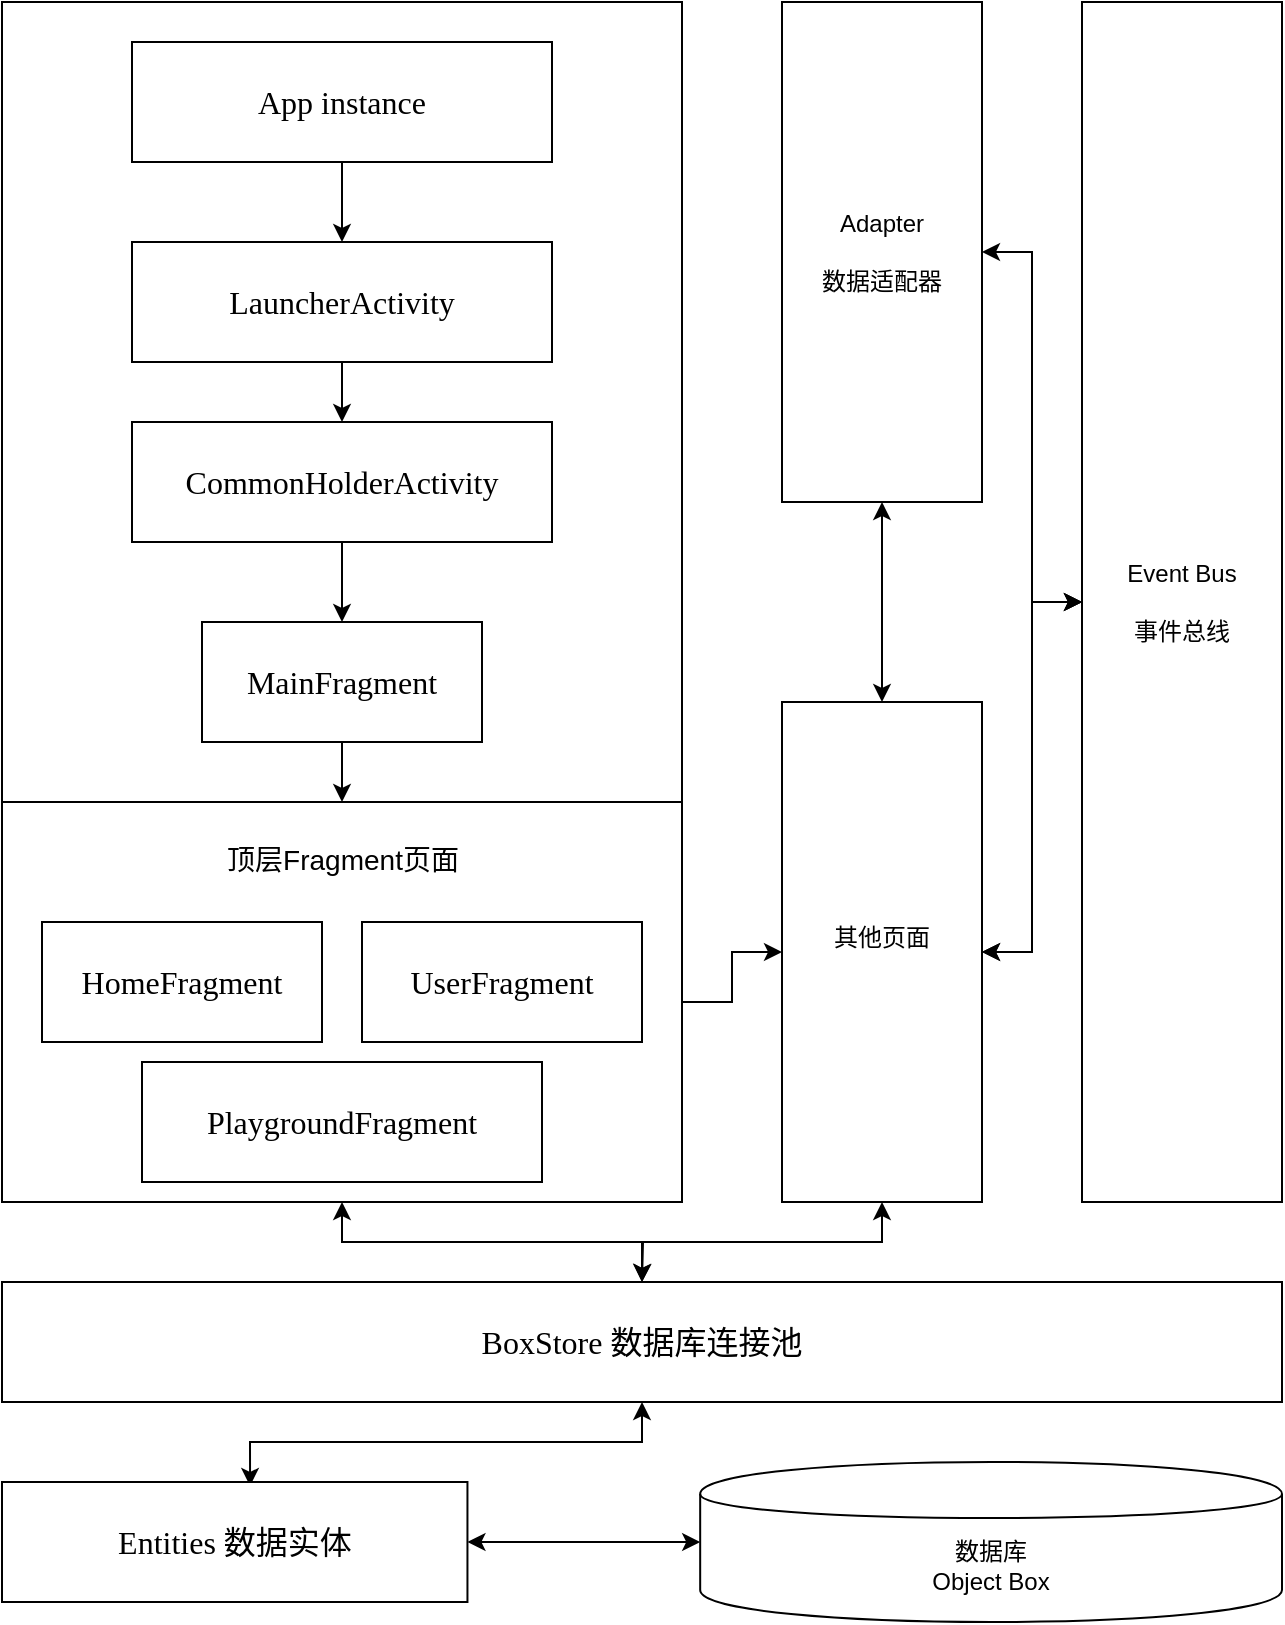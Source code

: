 <mxfile version="12.9.13" type="device"><diagram id="xxY_6XSPlU0iUDUuJ-gQ" name="第 1 页"><mxGraphModel dx="1086" dy="846" grid="1" gridSize="10" guides="1" tooltips="1" connect="1" arrows="1" fold="1" page="1" pageScale="1" pageWidth="827" pageHeight="1169" math="0" shadow="0"><root><mxCell id="0"/><mxCell id="1" parent="0"/><mxCell id="Q_cVk7X1EcZa3PsIZesw-50" value="" style="rounded=0;whiteSpace=wrap;html=1;" vertex="1" parent="1"><mxGeometry x="40" y="140" width="340" height="400" as="geometry"/></mxCell><mxCell id="Q_cVk7X1EcZa3PsIZesw-10" value="" style="edgeStyle=orthogonalEdgeStyle;rounded=0;orthogonalLoop=1;jettySize=auto;html=1;" edge="1" parent="1" source="Q_cVk7X1EcZa3PsIZesw-7" target="Q_cVk7X1EcZa3PsIZesw-8"><mxGeometry relative="1" as="geometry"/></mxCell><mxCell id="Q_cVk7X1EcZa3PsIZesw-7" value="&lt;pre style=&quot;font-family: &amp;#34;fira code medium&amp;#34; ; font-size: 12pt&quot;&gt;&lt;span&gt;LauncherActivity&lt;/span&gt;&lt;/pre&gt;" style="rounded=0;whiteSpace=wrap;html=1;" vertex="1" parent="1"><mxGeometry x="105" y="260" width="210" height="60" as="geometry"/></mxCell><mxCell id="Q_cVk7X1EcZa3PsIZesw-15" style="edgeStyle=orthogonalEdgeStyle;rounded=0;orthogonalLoop=1;jettySize=auto;html=1;exitX=0.5;exitY=1;exitDx=0;exitDy=0;entryX=0.5;entryY=0;entryDx=0;entryDy=0;" edge="1" parent="1" source="Q_cVk7X1EcZa3PsIZesw-8" target="Q_cVk7X1EcZa3PsIZesw-11"><mxGeometry relative="1" as="geometry"/></mxCell><mxCell id="Q_cVk7X1EcZa3PsIZesw-8" value="&lt;pre style=&quot;font-family: &amp;#34;fira code medium&amp;#34; ; font-size: 12pt&quot;&gt;&lt;span&gt;CommonHolderActivity&lt;/span&gt;&lt;/pre&gt;" style="rounded=0;whiteSpace=wrap;html=1;" vertex="1" parent="1"><mxGeometry x="105" y="350" width="210" height="60" as="geometry"/></mxCell><mxCell id="Q_cVk7X1EcZa3PsIZesw-24" value="" style="edgeStyle=orthogonalEdgeStyle;rounded=0;orthogonalLoop=1;jettySize=auto;html=1;" edge="1" parent="1" source="Q_cVk7X1EcZa3PsIZesw-11" target="Q_cVk7X1EcZa3PsIZesw-19"><mxGeometry relative="1" as="geometry"/></mxCell><mxCell id="Q_cVk7X1EcZa3PsIZesw-11" value="&lt;pre style=&quot;font-family: &amp;#34;fira code medium&amp;#34; ; font-size: 12pt&quot;&gt;MainFragment&lt;/pre&gt;" style="rounded=0;whiteSpace=wrap;html=1;" vertex="1" parent="1"><mxGeometry x="140" y="450" width="140" height="60" as="geometry"/></mxCell><mxCell id="Q_cVk7X1EcZa3PsIZesw-23" value="" style="group" vertex="1" connectable="0" parent="1"><mxGeometry x="40" y="540" width="340" height="200" as="geometry"/></mxCell><mxCell id="Q_cVk7X1EcZa3PsIZesw-19" value="" style="rounded=0;whiteSpace=wrap;html=1;" vertex="1" parent="Q_cVk7X1EcZa3PsIZesw-23"><mxGeometry width="340" height="200" as="geometry"/></mxCell><mxCell id="Q_cVk7X1EcZa3PsIZesw-16" value="&lt;pre style=&quot;font-family: &amp;#34;fira code medium&amp;#34; ; font-size: 12pt&quot;&gt;&lt;pre style=&quot;font-family: &amp;#34;fira code medium&amp;#34; ; font-size: 12pt&quot;&gt;&lt;span&gt;HomeFragment&lt;/span&gt;&lt;/pre&gt;&lt;/pre&gt;" style="rounded=0;whiteSpace=wrap;html=1;" vertex="1" parent="Q_cVk7X1EcZa3PsIZesw-23"><mxGeometry x="20" y="60" width="140" height="60" as="geometry"/></mxCell><mxCell id="Q_cVk7X1EcZa3PsIZesw-18" value="&lt;pre style=&quot;font-family: &amp;#34;fira code medium&amp;#34; ; font-size: 12pt&quot;&gt;&lt;pre style=&quot;font-family: &amp;#34;fira code medium&amp;#34; ; font-size: 12pt&quot;&gt;&lt;pre style=&quot;font-family: &amp;#34;fira code medium&amp;#34; ; font-size: 12pt&quot;&gt;&lt;span&gt;UserFragment&lt;/span&gt;&lt;/pre&gt;&lt;/pre&gt;&lt;/pre&gt;" style="rounded=0;whiteSpace=wrap;html=1;" vertex="1" parent="Q_cVk7X1EcZa3PsIZesw-23"><mxGeometry x="180" y="60" width="140" height="60" as="geometry"/></mxCell><mxCell id="Q_cVk7X1EcZa3PsIZesw-21" value="&lt;font style=&quot;font-size: 14px&quot;&gt;顶层Fragment页面&lt;/font&gt;" style="text;html=1;align=center;verticalAlign=middle;resizable=0;points=[];autosize=1;" vertex="1" parent="Q_cVk7X1EcZa3PsIZesw-23"><mxGeometry x="105" y="19" width="130" height="20" as="geometry"/></mxCell><mxCell id="Q_cVk7X1EcZa3PsIZesw-22" value="&lt;pre style=&quot;font-family: &amp;#34;fira code medium&amp;#34; ; font-size: 12pt&quot;&gt;&lt;pre style=&quot;font-family: &amp;#34;fira code medium&amp;#34; ; font-size: 12pt&quot;&gt;&lt;pre style=&quot;font-family: &amp;#34;fira code medium&amp;#34; ; font-size: 12pt&quot;&gt;&lt;pre style=&quot;font-family: &amp;#34;fira code medium&amp;#34; ; font-size: 12pt&quot;&gt;&lt;span&gt;PlaygroundFragment&lt;/span&gt;&lt;/pre&gt;&lt;/pre&gt;&lt;/pre&gt;&lt;/pre&gt;" style="rounded=0;whiteSpace=wrap;html=1;" vertex="1" parent="Q_cVk7X1EcZa3PsIZesw-23"><mxGeometry x="70" y="130" width="200" height="60" as="geometry"/></mxCell><mxCell id="Q_cVk7X1EcZa3PsIZesw-27" value="" style="edgeStyle=orthogonalEdgeStyle;rounded=0;orthogonalLoop=1;jettySize=auto;html=1;" edge="1" parent="1" source="Q_cVk7X1EcZa3PsIZesw-26" target="Q_cVk7X1EcZa3PsIZesw-7"><mxGeometry relative="1" as="geometry"/></mxCell><mxCell id="Q_cVk7X1EcZa3PsIZesw-26" value="&lt;pre style=&quot;font-family: &amp;#34;fira code medium&amp;#34; ; font-size: 12pt&quot;&gt;&lt;span&gt;App instance&lt;/span&gt;&lt;/pre&gt;" style="rounded=0;whiteSpace=wrap;html=1;" vertex="1" parent="1"><mxGeometry x="105" y="160" width="210" height="60" as="geometry"/></mxCell><mxCell id="Q_cVk7X1EcZa3PsIZesw-41" value="" style="edgeStyle=orthogonalEdgeStyle;rounded=0;orthogonalLoop=1;jettySize=auto;html=1;startArrow=classic;startFill=1;" edge="1" parent="1" source="Q_cVk7X1EcZa3PsIZesw-37" target="Q_cVk7X1EcZa3PsIZesw-40"><mxGeometry relative="1" as="geometry"/></mxCell><mxCell id="Q_cVk7X1EcZa3PsIZesw-48" style="edgeStyle=orthogonalEdgeStyle;rounded=0;orthogonalLoop=1;jettySize=auto;html=1;exitX=0.5;exitY=0;exitDx=0;exitDy=0;entryX=0.5;entryY=1;entryDx=0;entryDy=0;startArrow=classic;startFill=1;" edge="1" parent="1" source="Q_cVk7X1EcZa3PsIZesw-37" target="Q_cVk7X1EcZa3PsIZesw-45"><mxGeometry relative="1" as="geometry"/></mxCell><mxCell id="Q_cVk7X1EcZa3PsIZesw-57" style="edgeStyle=orthogonalEdgeStyle;rounded=0;orthogonalLoop=1;jettySize=auto;html=1;exitX=0.5;exitY=1;exitDx=0;exitDy=0;startArrow=classic;startFill=1;" edge="1" parent="1" source="Q_cVk7X1EcZa3PsIZesw-37"><mxGeometry relative="1" as="geometry"><mxPoint x="360" y="780" as="targetPoint"/></mxGeometry></mxCell><mxCell id="Q_cVk7X1EcZa3PsIZesw-37" value="其他页面&lt;br&gt;&lt;br&gt;" style="rounded=0;whiteSpace=wrap;html=1;" vertex="1" parent="1"><mxGeometry x="430" y="490" width="100" height="250" as="geometry"/></mxCell><mxCell id="Q_cVk7X1EcZa3PsIZesw-39" style="edgeStyle=orthogonalEdgeStyle;rounded=0;orthogonalLoop=1;jettySize=auto;html=1;exitX=1;exitY=0.5;exitDx=0;exitDy=0;entryX=0;entryY=0.5;entryDx=0;entryDy=0;startArrow=none;startFill=0;" edge="1" parent="1" source="Q_cVk7X1EcZa3PsIZesw-19" target="Q_cVk7X1EcZa3PsIZesw-37"><mxGeometry relative="1" as="geometry"/></mxCell><mxCell id="Q_cVk7X1EcZa3PsIZesw-43" value="" style="edgeStyle=orthogonalEdgeStyle;rounded=0;orthogonalLoop=1;jettySize=auto;html=1;startArrow=classic;startFill=1;" edge="1" parent="1" source="Q_cVk7X1EcZa3PsIZesw-40" target="Q_cVk7X1EcZa3PsIZesw-37"><mxGeometry relative="1" as="geometry"/></mxCell><mxCell id="Q_cVk7X1EcZa3PsIZesw-40" value="Event Bus&lt;br&gt;&lt;br&gt;事件总线" style="rounded=0;whiteSpace=wrap;html=1;" vertex="1" parent="1"><mxGeometry x="580" y="140" width="100" height="600" as="geometry"/></mxCell><mxCell id="Q_cVk7X1EcZa3PsIZesw-49" style="edgeStyle=orthogonalEdgeStyle;rounded=0;orthogonalLoop=1;jettySize=auto;html=1;exitX=1;exitY=0.5;exitDx=0;exitDy=0;entryX=0;entryY=0.5;entryDx=0;entryDy=0;startArrow=classic;startFill=1;" edge="1" parent="1" source="Q_cVk7X1EcZa3PsIZesw-45" target="Q_cVk7X1EcZa3PsIZesw-40"><mxGeometry relative="1" as="geometry"/></mxCell><mxCell id="Q_cVk7X1EcZa3PsIZesw-45" value="Adapter&lt;br&gt;&lt;br&gt;数据适配器" style="rounded=0;whiteSpace=wrap;html=1;" vertex="1" parent="1"><mxGeometry x="430" y="140" width="100" height="250" as="geometry"/></mxCell><mxCell id="Q_cVk7X1EcZa3PsIZesw-2" value="数据库&lt;br&gt;Object Box" style="shape=cylinder;whiteSpace=wrap;html=1;boundedLbl=1;backgroundOutline=1;" vertex="1" parent="1"><mxGeometry x="389.09" y="870" width="290.909" height="80" as="geometry"/></mxCell><mxCell id="Q_cVk7X1EcZa3PsIZesw-52" style="edgeStyle=orthogonalEdgeStyle;rounded=0;orthogonalLoop=1;jettySize=auto;html=1;exitX=0.5;exitY=1;exitDx=0;exitDy=0;entryX=0.533;entryY=0.033;entryDx=0;entryDy=0;entryPerimeter=0;startArrow=classic;startFill=1;" edge="1" parent="1" source="Q_cVk7X1EcZa3PsIZesw-4" target="Q_cVk7X1EcZa3PsIZesw-29"><mxGeometry relative="1" as="geometry"/></mxCell><mxCell id="Q_cVk7X1EcZa3PsIZesw-4" value="&lt;pre style=&quot;font-family: &amp;#34;fira code medium&amp;#34; ; font-size: 12pt&quot;&gt;BoxStore 数据库连接池&lt;/pre&gt;" style="rounded=0;whiteSpace=wrap;html=1;" vertex="1" parent="1"><mxGeometry x="40" y="780" width="640" height="60" as="geometry"/></mxCell><mxCell id="Q_cVk7X1EcZa3PsIZesw-55" style="edgeStyle=orthogonalEdgeStyle;rounded=0;orthogonalLoop=1;jettySize=auto;html=1;exitX=1;exitY=0.5;exitDx=0;exitDy=0;entryX=0;entryY=0.5;entryDx=0;entryDy=0;startArrow=classic;startFill=1;" edge="1" parent="1" source="Q_cVk7X1EcZa3PsIZesw-29" target="Q_cVk7X1EcZa3PsIZesw-2"><mxGeometry relative="1" as="geometry"/></mxCell><mxCell id="Q_cVk7X1EcZa3PsIZesw-29" value="&lt;pre style=&quot;font-family: &amp;#34;fira code medium&amp;#34; ; font-size: 12pt&quot;&gt;&lt;pre style=&quot;font-family: &amp;#34;fira code medium&amp;#34; ; font-size: 12pt&quot;&gt;&lt;span&gt;Entities 数据实体&lt;/span&gt;&lt;/pre&gt;&lt;/pre&gt;" style="rounded=0;whiteSpace=wrap;html=1;" vertex="1" parent="1"><mxGeometry x="40.001" y="880" width="232.727" height="60" as="geometry"/></mxCell><mxCell id="Q_cVk7X1EcZa3PsIZesw-56" style="edgeStyle=orthogonalEdgeStyle;rounded=0;orthogonalLoop=1;jettySize=auto;html=1;exitX=0.5;exitY=1;exitDx=0;exitDy=0;startArrow=classic;startFill=1;" edge="1" parent="1" source="Q_cVk7X1EcZa3PsIZesw-19" target="Q_cVk7X1EcZa3PsIZesw-4"><mxGeometry relative="1" as="geometry"/></mxCell></root></mxGraphModel></diagram></mxfile>